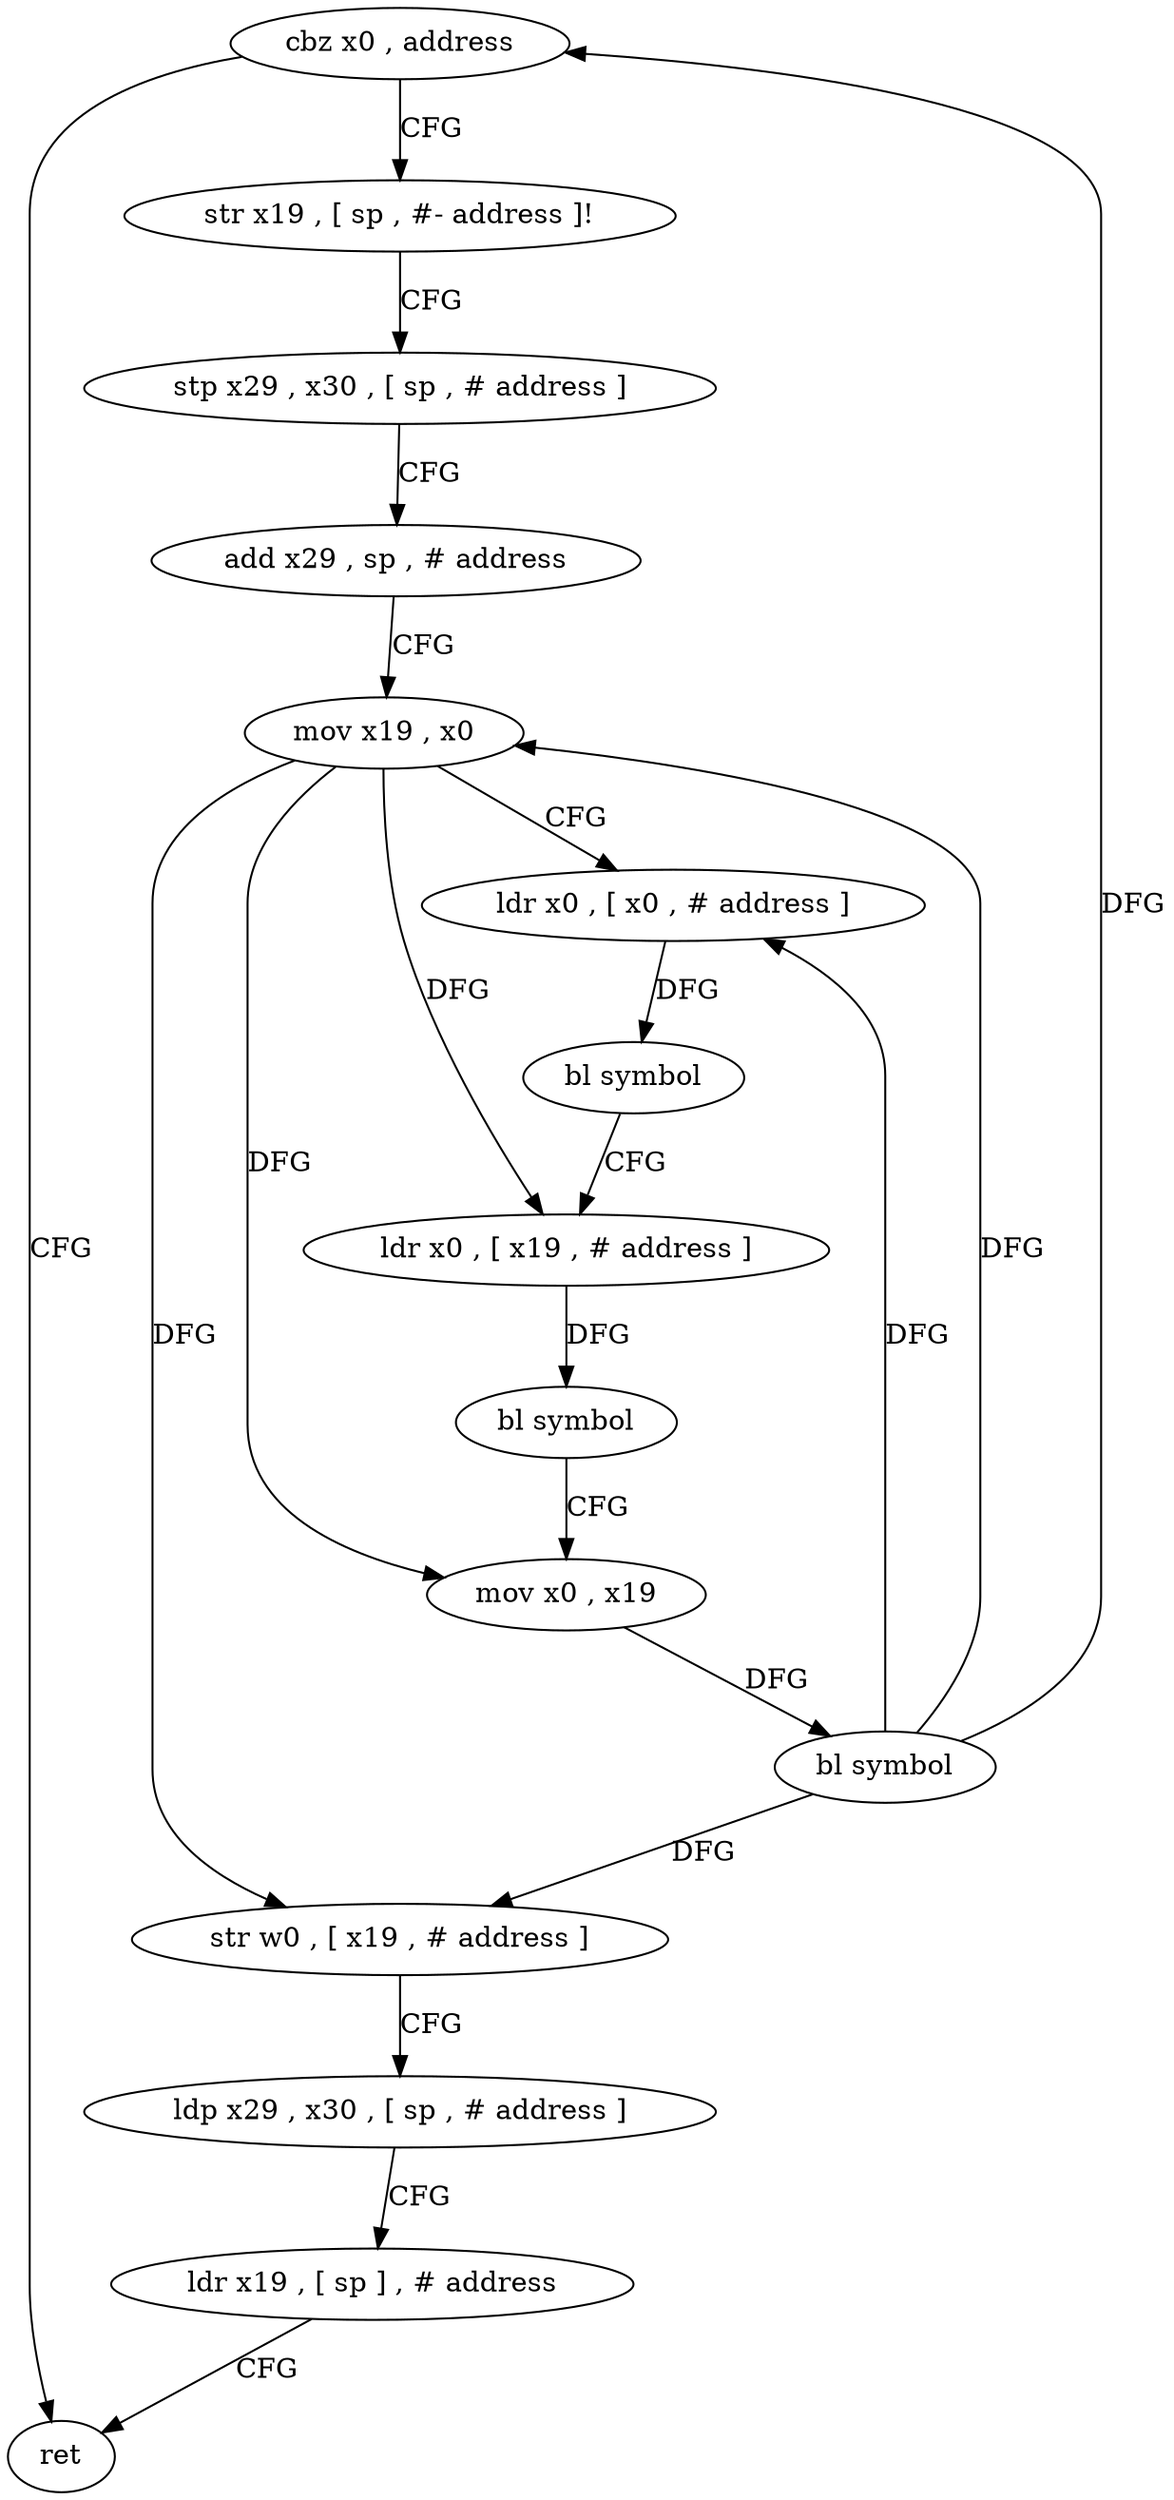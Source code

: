 digraph "func" {
"4224228" [label = "cbz x0 , address" ]
"4224284" [label = "ret" ]
"4224232" [label = "str x19 , [ sp , #- address ]!" ]
"4224236" [label = "stp x29 , x30 , [ sp , # address ]" ]
"4224240" [label = "add x29 , sp , # address" ]
"4224244" [label = "mov x19 , x0" ]
"4224248" [label = "ldr x0 , [ x0 , # address ]" ]
"4224252" [label = "bl symbol" ]
"4224256" [label = "ldr x0 , [ x19 , # address ]" ]
"4224260" [label = "bl symbol" ]
"4224264" [label = "mov x0 , x19" ]
"4224268" [label = "bl symbol" ]
"4224272" [label = "str w0 , [ x19 , # address ]" ]
"4224276" [label = "ldp x29 , x30 , [ sp , # address ]" ]
"4224280" [label = "ldr x19 , [ sp ] , # address" ]
"4224228" -> "4224284" [ label = "CFG" ]
"4224228" -> "4224232" [ label = "CFG" ]
"4224232" -> "4224236" [ label = "CFG" ]
"4224236" -> "4224240" [ label = "CFG" ]
"4224240" -> "4224244" [ label = "CFG" ]
"4224244" -> "4224248" [ label = "CFG" ]
"4224244" -> "4224256" [ label = "DFG" ]
"4224244" -> "4224264" [ label = "DFG" ]
"4224244" -> "4224272" [ label = "DFG" ]
"4224248" -> "4224252" [ label = "DFG" ]
"4224252" -> "4224256" [ label = "CFG" ]
"4224256" -> "4224260" [ label = "DFG" ]
"4224260" -> "4224264" [ label = "CFG" ]
"4224264" -> "4224268" [ label = "DFG" ]
"4224268" -> "4224272" [ label = "DFG" ]
"4224268" -> "4224228" [ label = "DFG" ]
"4224268" -> "4224244" [ label = "DFG" ]
"4224268" -> "4224248" [ label = "DFG" ]
"4224272" -> "4224276" [ label = "CFG" ]
"4224276" -> "4224280" [ label = "CFG" ]
"4224280" -> "4224284" [ label = "CFG" ]
}
